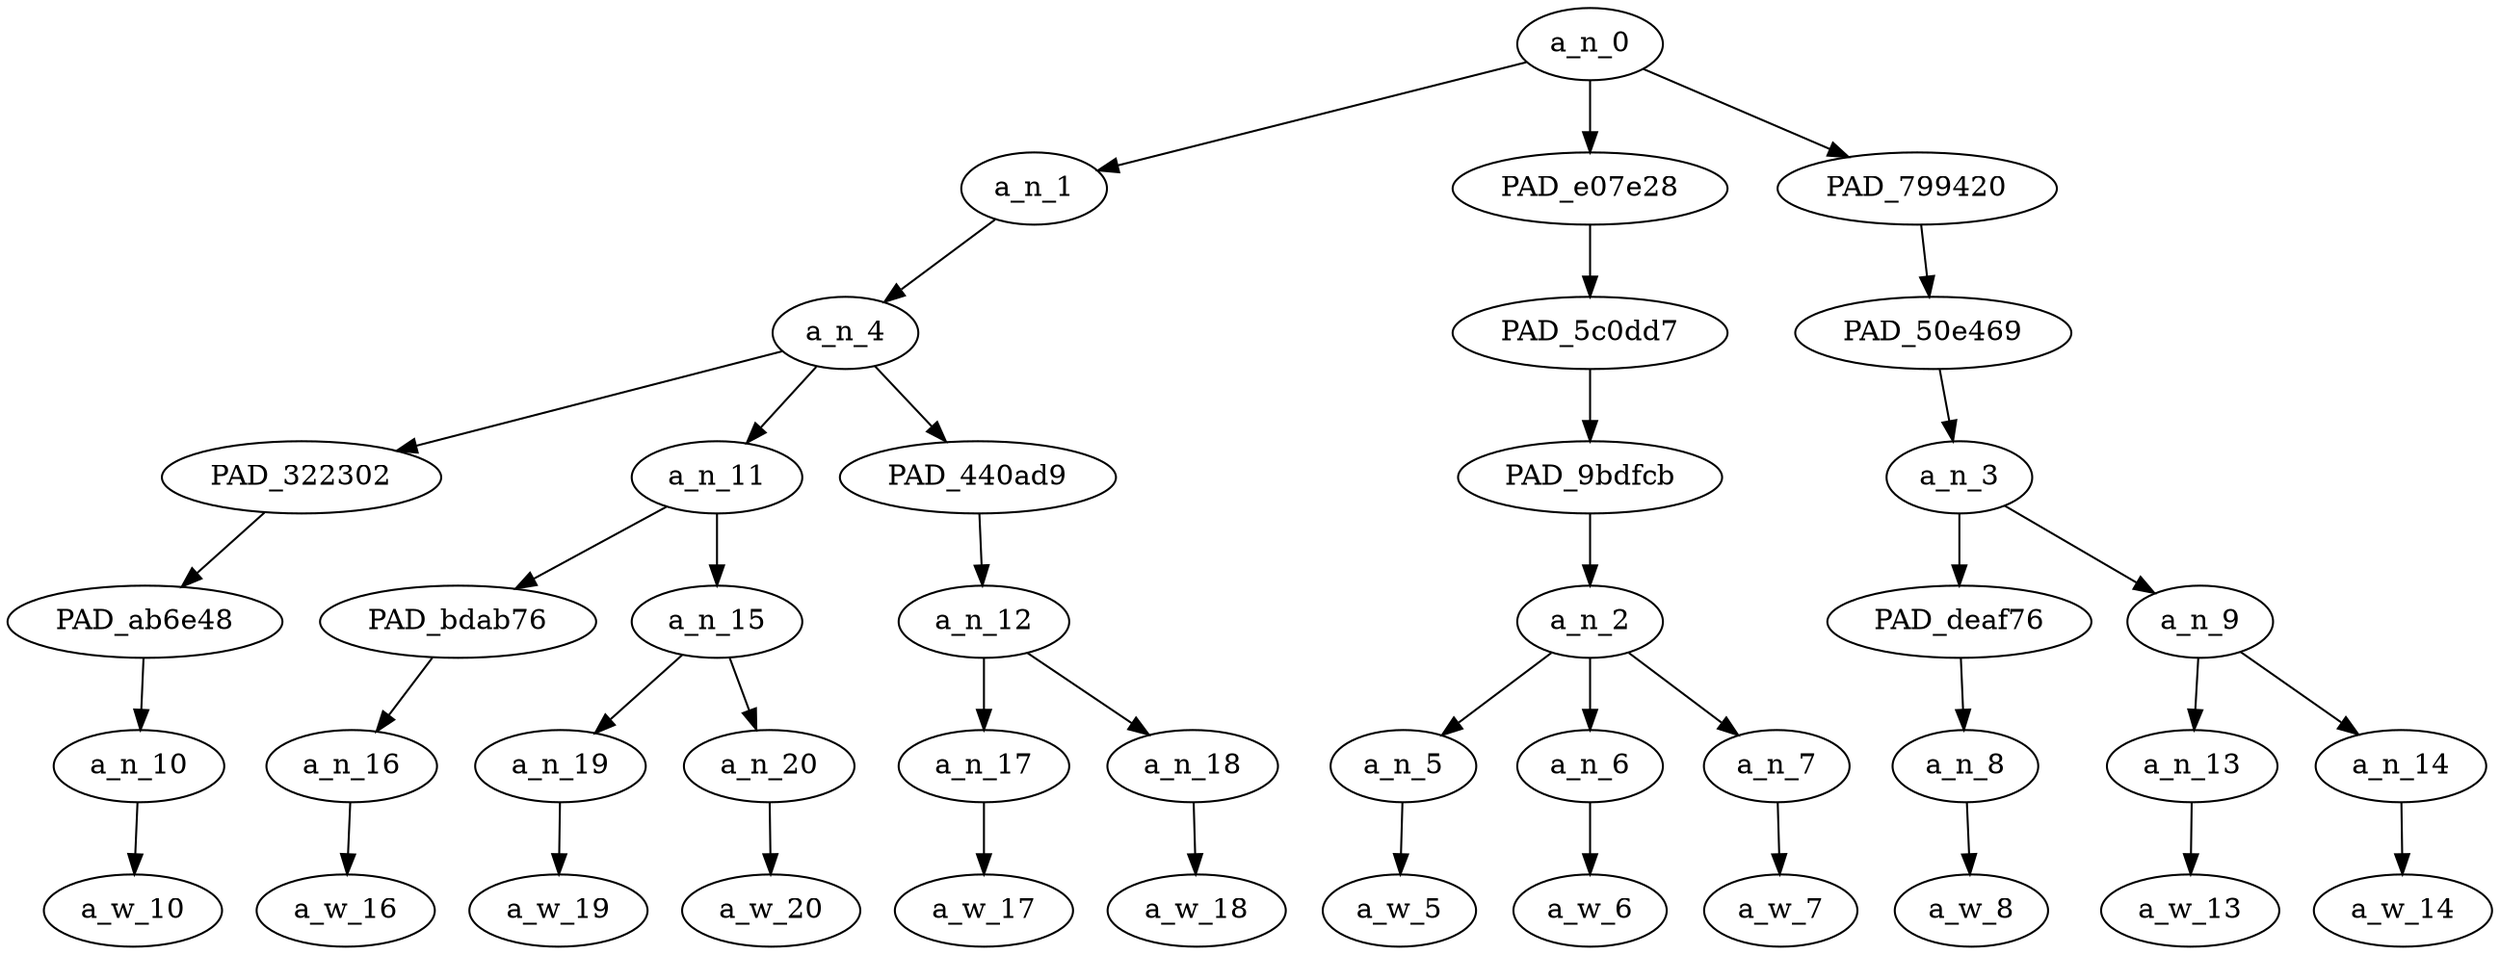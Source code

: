 strict digraph "" {
	a_n_0	[div_dir=-1,
		index=0,
		level=6,
		pos="6.333333333333333,6!",
		text_span="[0, 1, 2, 3, 4, 5, 6, 7, 8, 9, 10, 11]",
		value=1.00000002];
	a_n_1	[div_dir=-1,
		index=0,
		level=5,
		pos="2.25,5!",
		text_span="[0, 1, 2, 3, 4, 5]",
		value=0.45997103];
	a_n_0 -> a_n_1;
	PAD_e07e28	[div_dir=1,
		index=1,
		level=5,
		pos="7.0,5!",
		text_span="[6, 7, 8]",
		value=0.40709179];
	a_n_0 -> PAD_e07e28;
	PAD_799420	[div_dir=-1,
		index=2,
		level=5,
		pos="9.75,5!",
		text_span="[9, 10, 11]",
		value=0.13285428];
	a_n_0 -> PAD_799420;
	a_n_4	[div_dir=-1,
		index=0,
		level=4,
		pos="2.25,4!",
		text_span="[0, 1, 2, 3, 4, 5]",
		value=0.45971476];
	a_n_1 -> a_n_4;
	PAD_322302	[div_dir=-1,
		index=0,
		level=3,
		pos="0.0,3!",
		text_span="[0]",
		value=0.06116358];
	a_n_4 -> PAD_322302;
	a_n_11	[div_dir=-1,
		index=1,
		level=3,
		pos="2.25,3!",
		text_span="[1, 2, 3]",
		value=0.29699204];
	a_n_4 -> a_n_11;
	PAD_440ad9	[div_dir=-1,
		index=2,
		level=3,
		pos="4.5,3!",
		text_span="[4, 5]",
		value=0.10130288];
	a_n_4 -> PAD_440ad9;
	PAD_ab6e48	[div_dir=-1,
		index=0,
		level=2,
		pos="0.0,2!",
		text_span="[0]",
		value=0.06116358];
	PAD_322302 -> PAD_ab6e48;
	a_n_10	[div_dir=-1,
		index=0,
		level=1,
		pos="0.0,1!",
		text_span="[0]",
		value=0.06116358];
	PAD_ab6e48 -> a_n_10;
	a_w_10	[div_dir=0,
		index=0,
		level=0,
		pos="0,0!",
		text_span="[0]",
		value=using];
	a_n_10 -> a_w_10;
	PAD_bdab76	[div_dir=-1,
		index=2,
		level=2,
		pos="3.0,2!",
		text_span="[3]",
		value=0.10586089];
	a_n_11 -> PAD_bdab76;
	a_n_15	[div_dir=-1,
		index=1,
		level=2,
		pos="1.5,2!",
		text_span="[1, 2]",
		value=0.19087285];
	a_n_11 -> a_n_15;
	a_n_16	[div_dir=-1,
		index=3,
		level=1,
		pos="3.0,1!",
		text_span="[3]",
		value=0.10586089];
	PAD_bdab76 -> a_n_16;
	a_w_16	[div_dir=0,
		index=3,
		level=0,
		pos="3,0!",
		text_span="[3]",
		value=propaganda];
	a_n_16 -> a_w_16;
	a_n_19	[div_dir=-1,
		index=1,
		level=1,
		pos="1.0,1!",
		text_span="[1]",
		value=0.10038406];
	a_n_15 -> a_n_19;
	a_n_20	[div_dir=1,
		index=2,
		level=1,
		pos="2.0,1!",
		text_span="[2]",
		value=0.09048233];
	a_n_15 -> a_n_20;
	a_w_19	[div_dir=0,
		index=1,
		level=0,
		pos="1,0!",
		text_span="[1]",
		value=gas];
	a_n_19 -> a_w_19;
	a_w_20	[div_dir=0,
		index=2,
		level=0,
		pos="2,0!",
		text_span="[2]",
		value=lighting];
	a_n_20 -> a_w_20;
	a_n_12	[div_dir=-1,
		index=3,
		level=2,
		pos="4.5,2!",
		text_span="[4, 5]",
		value=0.10130288];
	PAD_440ad9 -> a_n_12;
	a_n_17	[div_dir=1,
		index=4,
		level=1,
		pos="4.0,1!",
		text_span="[4]",
		value=0.04078171];
	a_n_12 -> a_n_17;
	a_n_18	[div_dir=-1,
		index=5,
		level=1,
		pos="5.0,1!",
		text_span="[5]",
		value=0.06043023];
	a_n_12 -> a_n_18;
	a_w_17	[div_dir=0,
		index=4,
		level=0,
		pos="4,0!",
		text_span="[4]",
		value=for];
	a_n_17 -> a_w_17;
	a_w_18	[div_dir=0,
		index=5,
		level=0,
		pos="5,0!",
		text_span="[5]",
		value=you];
	a_n_18 -> a_w_18;
	PAD_5c0dd7	[div_dir=1,
		index=1,
		level=4,
		pos="7.0,4!",
		text_span="[6, 7, 8]",
		value=0.40709179];
	PAD_e07e28 -> PAD_5c0dd7;
	PAD_9bdfcb	[div_dir=1,
		index=3,
		level=3,
		pos="7.0,3!",
		text_span="[6, 7, 8]",
		value=0.40709179];
	PAD_5c0dd7 -> PAD_9bdfcb;
	a_n_2	[div_dir=1,
		index=4,
		level=2,
		pos="7.0,2!",
		text_span="[6, 7, 8]",
		value=0.40709179];
	PAD_9bdfcb -> a_n_2;
	a_n_5	[div_dir=1,
		index=6,
		level=1,
		pos="6.0,1!",
		text_span="[6]",
		value=0.12496484];
	a_n_2 -> a_n_5;
	a_n_6	[div_dir=1,
		index=7,
		level=1,
		pos="7.0,1!",
		text_span="[7]",
		value=0.08790623];
	a_n_2 -> a_n_6;
	a_n_7	[div_dir=-1,
		index=8,
		level=1,
		pos="8.0,1!",
		text_span="[8]",
		value=0.19399518];
	a_n_2 -> a_n_7;
	a_w_5	[div_dir=0,
		index=6,
		level=0,
		pos="6,0!",
		text_span="[6]",
		value=horrible];
	a_n_5 -> a_w_5;
	a_w_6	[div_dir=0,
		index=7,
		level=0,
		pos="7,0!",
		text_span="[7]",
		value=white];
	a_n_6 -> a_w_6;
	a_w_7	[div_dir=0,
		index=8,
		level=0,
		pos="8,0!",
		text_span="[8]",
		value=southerners];
	a_n_7 -> a_w_7;
	PAD_50e469	[div_dir=-1,
		index=2,
		level=4,
		pos="9.75,4!",
		text_span="[9, 10, 11]",
		value=0.13285428];
	PAD_799420 -> PAD_50e469;
	a_n_3	[div_dir=-1,
		index=4,
		level=3,
		pos="9.75,3!",
		text_span="[9, 10, 11]",
		value=0.13285428];
	PAD_50e469 -> a_n_3;
	PAD_deaf76	[div_dir=-1,
		index=5,
		level=2,
		pos="9.0,2!",
		text_span="[9]",
		value=0.04989564];
	a_n_3 -> PAD_deaf76;
	a_n_9	[div_dir=-1,
		index=6,
		level=2,
		pos="10.5,2!",
		text_span="[10, 11]",
		value=0.08289488];
	a_n_3 -> a_n_9;
	a_n_8	[div_dir=-1,
		index=9,
		level=1,
		pos="9.0,1!",
		text_span="[9]",
		value=0.04989564];
	PAD_deaf76 -> a_n_8;
	a_w_8	[div_dir=0,
		index=9,
		level=0,
		pos="9,0!",
		text_span="[9]",
		value=meant];
	a_n_8 -> a_w_8;
	a_n_13	[div_dir=-1,
		index=10,
		level=1,
		pos="10.0,1!",
		text_span="[10]",
		value=0.04126811];
	a_n_9 -> a_n_13;
	a_n_14	[div_dir=1,
		index=11,
		level=1,
		pos="11.0,1!",
		text_span="[11]",
		value=0.04155294];
	a_n_9 -> a_n_14;
	a_w_13	[div_dir=0,
		index=10,
		level=0,
		pos="10,0!",
		text_span="[10]",
		value=nothing];
	a_n_13 -> a_w_13;
	a_w_14	[div_dir=0,
		index=11,
		level=0,
		pos="11,0!",
		text_span="[11]",
		value=real];
	a_n_14 -> a_w_14;
}

